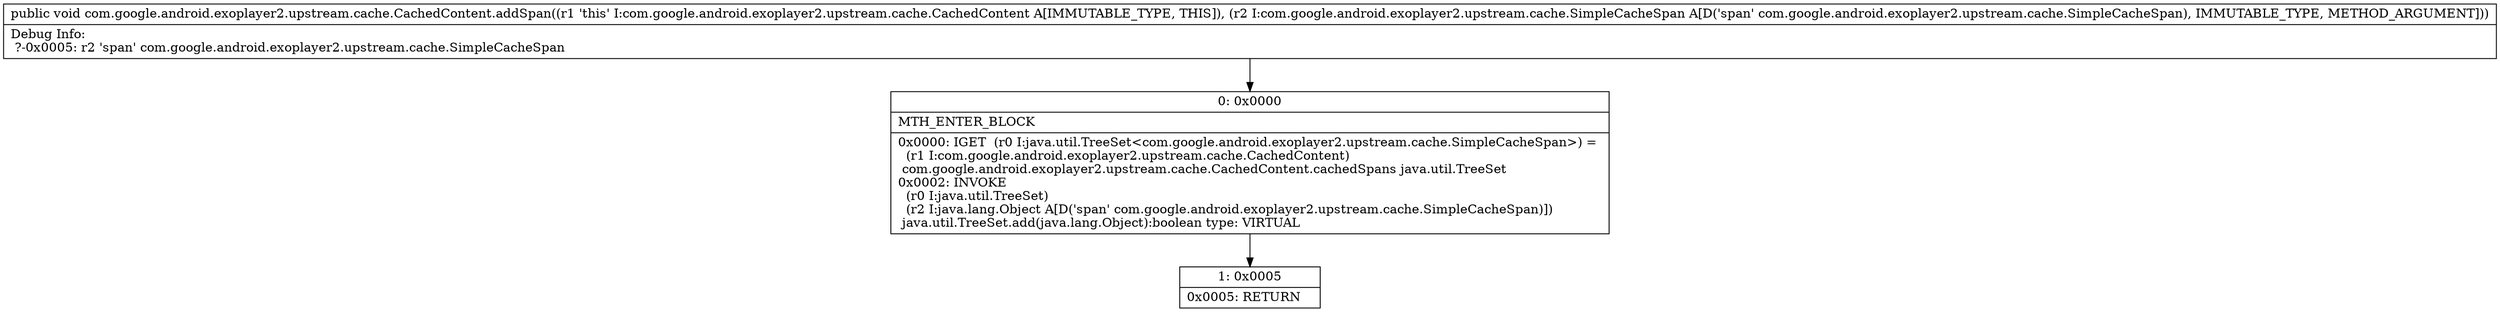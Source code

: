 digraph "CFG forcom.google.android.exoplayer2.upstream.cache.CachedContent.addSpan(Lcom\/google\/android\/exoplayer2\/upstream\/cache\/SimpleCacheSpan;)V" {
Node_0 [shape=record,label="{0\:\ 0x0000|MTH_ENTER_BLOCK\l|0x0000: IGET  (r0 I:java.util.TreeSet\<com.google.android.exoplayer2.upstream.cache.SimpleCacheSpan\>) = \l  (r1 I:com.google.android.exoplayer2.upstream.cache.CachedContent)\l com.google.android.exoplayer2.upstream.cache.CachedContent.cachedSpans java.util.TreeSet \l0x0002: INVOKE  \l  (r0 I:java.util.TreeSet)\l  (r2 I:java.lang.Object A[D('span' com.google.android.exoplayer2.upstream.cache.SimpleCacheSpan)])\l java.util.TreeSet.add(java.lang.Object):boolean type: VIRTUAL \l}"];
Node_1 [shape=record,label="{1\:\ 0x0005|0x0005: RETURN   \l}"];
MethodNode[shape=record,label="{public void com.google.android.exoplayer2.upstream.cache.CachedContent.addSpan((r1 'this' I:com.google.android.exoplayer2.upstream.cache.CachedContent A[IMMUTABLE_TYPE, THIS]), (r2 I:com.google.android.exoplayer2.upstream.cache.SimpleCacheSpan A[D('span' com.google.android.exoplayer2.upstream.cache.SimpleCacheSpan), IMMUTABLE_TYPE, METHOD_ARGUMENT]))  | Debug Info:\l  ?\-0x0005: r2 'span' com.google.android.exoplayer2.upstream.cache.SimpleCacheSpan\l}"];
MethodNode -> Node_0;
Node_0 -> Node_1;
}


